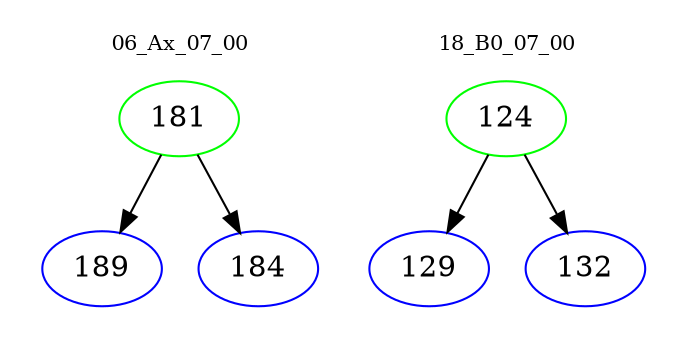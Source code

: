 digraph{
subgraph cluster_0 {
color = white
label = "06_Ax_07_00";
fontsize=10;
T0_181 [label="181", color="green"]
T0_181 -> T0_189 [color="black"]
T0_189 [label="189", color="blue"]
T0_181 -> T0_184 [color="black"]
T0_184 [label="184", color="blue"]
}
subgraph cluster_1 {
color = white
label = "18_B0_07_00";
fontsize=10;
T1_124 [label="124", color="green"]
T1_124 -> T1_129 [color="black"]
T1_129 [label="129", color="blue"]
T1_124 -> T1_132 [color="black"]
T1_132 [label="132", color="blue"]
}
}
